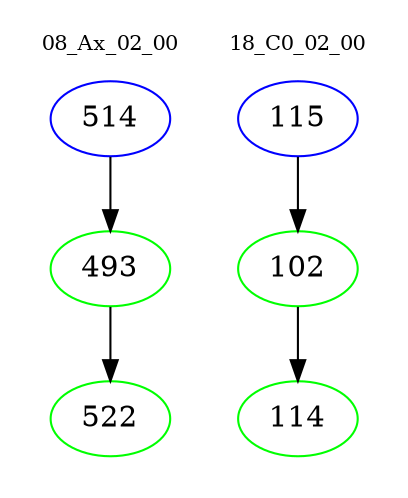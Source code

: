 digraph{
subgraph cluster_0 {
color = white
label = "08_Ax_02_00";
fontsize=10;
T0_514 [label="514", color="blue"]
T0_514 -> T0_493 [color="black"]
T0_493 [label="493", color="green"]
T0_493 -> T0_522 [color="black"]
T0_522 [label="522", color="green"]
}
subgraph cluster_1 {
color = white
label = "18_C0_02_00";
fontsize=10;
T1_115 [label="115", color="blue"]
T1_115 -> T1_102 [color="black"]
T1_102 [label="102", color="green"]
T1_102 -> T1_114 [color="black"]
T1_114 [label="114", color="green"]
}
}
